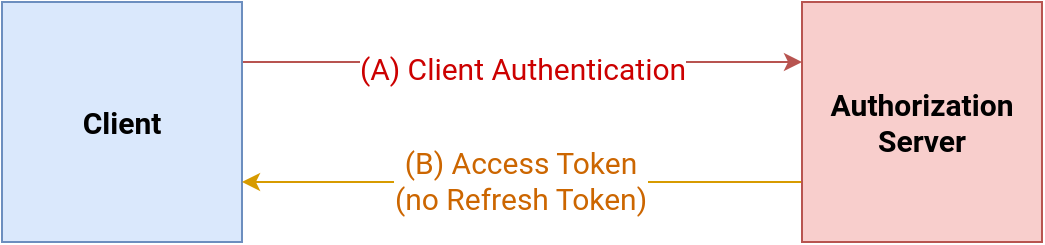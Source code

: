 <mxfile version="16.2.4" type="github">
  <diagram id="UbNqxVZC1guhLLcriv7x" name="Page-1">
    <mxGraphModel dx="556" dy="705" grid="1" gridSize="10" guides="1" tooltips="1" connect="1" arrows="1" fold="1" page="1" pageScale="1" pageWidth="1600" pageHeight="900" background="#ffffff" math="0" shadow="0">
      <root>
        <mxCell id="0" />
        <mxCell id="1" parent="0" />
        <mxCell id="gleBi-C2RpiT2ec_90GJ-3" style="edgeStyle=orthogonalEdgeStyle;rounded=0;orthogonalLoop=1;jettySize=auto;html=1;entryX=0;entryY=0.25;entryDx=0;entryDy=0;fontSize=15;fontColor=#009900;fillColor=#f8cecc;strokeColor=#b85450;" parent="1" source="s_u18fh8TWqF_D3X__ss-1" target="s_u18fh8TWqF_D3X__ss-4" edge="1">
          <mxGeometry relative="1" as="geometry">
            <Array as="points">
              <mxPoint x="270" y="270" />
              <mxPoint x="270" y="270" />
            </Array>
          </mxGeometry>
        </mxCell>
        <mxCell id="gleBi-C2RpiT2ec_90GJ-4" value="(A) Client Authentication" style="edgeLabel;html=1;align=center;verticalAlign=middle;resizable=0;points=[];fontSize=15;fontColor=#CC0000;fontFamily=Roboto;fontSource=https%3A%2F%2Ffonts.googleapis.com%2Fcss%3Ffamily%3DRoboto;" parent="gleBi-C2RpiT2ec_90GJ-3" vertex="1" connectable="0">
          <mxGeometry x="-0.664" y="-2" relative="1" as="geometry">
            <mxPoint x="93" y="1" as="offset" />
          </mxGeometry>
        </mxCell>
        <mxCell id="s_u18fh8TWqF_D3X__ss-1" value="&lt;b style=&quot;font-size: 15px;&quot;&gt;Client&lt;/b&gt;" style="rounded=0;whiteSpace=wrap;html=1;fillColor=#dae8fc;strokeColor=#6c8ebf;fontSize=15;fontFamily=Roboto;fontSource=https%3A%2F%2Ffonts.googleapis.com%2Fcss%3Ffamily%3DRoboto;" parent="1" vertex="1">
          <mxGeometry x="80" y="240" width="120" height="120" as="geometry" />
        </mxCell>
        <mxCell id="gleBi-C2RpiT2ec_90GJ-5" style="edgeStyle=orthogonalEdgeStyle;rounded=0;orthogonalLoop=1;jettySize=auto;html=1;entryX=1;entryY=0.75;entryDx=0;entryDy=0;fontSize=15;fontColor=#CC0000;fillColor=#ffe6cc;strokeColor=#d79b00;" parent="1" source="s_u18fh8TWqF_D3X__ss-4" target="s_u18fh8TWqF_D3X__ss-1" edge="1">
          <mxGeometry relative="1" as="geometry">
            <Array as="points">
              <mxPoint x="410" y="330" />
              <mxPoint x="410" y="330" />
            </Array>
          </mxGeometry>
        </mxCell>
        <mxCell id="gleBi-C2RpiT2ec_90GJ-6" value="(B) Access Token&lt;br&gt;(no Refresh Token)" style="edgeLabel;html=1;align=center;verticalAlign=middle;resizable=0;points=[];fontSize=15;fontColor=#CC6600;fontFamily=Roboto;fontSource=https%3A%2F%2Ffonts.googleapis.com%2Fcss%3Ffamily%3DRoboto;" parent="gleBi-C2RpiT2ec_90GJ-5" vertex="1" connectable="0">
          <mxGeometry x="0.329" y="2" relative="1" as="geometry">
            <mxPoint x="45" y="-3" as="offset" />
          </mxGeometry>
        </mxCell>
        <mxCell id="s_u18fh8TWqF_D3X__ss-4" value="&lt;b style=&quot;font-size: 15px;&quot;&gt;Authorization&lt;br style=&quot;font-size: 15px;&quot;&gt;Server&lt;br style=&quot;font-size: 15px;&quot;&gt;&lt;/b&gt;" style="rounded=0;whiteSpace=wrap;html=1;fillColor=#f8cecc;strokeColor=#b85450;fontSize=15;fontFamily=Roboto;fontSource=https%3A%2F%2Ffonts.googleapis.com%2Fcss%3Ffamily%3DRoboto;" parent="1" vertex="1">
          <mxGeometry x="480" y="240" width="120" height="120" as="geometry" />
        </mxCell>
      </root>
    </mxGraphModel>
  </diagram>
</mxfile>
